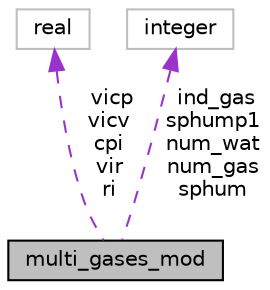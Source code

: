 digraph "multi_gases_mod"
{
 // INTERACTIVE_SVG=YES
  edge [fontname="Helvetica",fontsize="10",labelfontname="Helvetica",labelfontsize="10"];
  node [fontname="Helvetica",fontsize="10",shape=record];
  Node1 [label="multi_gases_mod",height=0.2,width=0.4,color="black", fillcolor="grey75", style="filled" fontcolor="black"];
  Node2 -> Node1 [dir="back",color="darkorchid3",fontsize="10",style="dashed",label=" vicp\nvicv\ncpi\nvir\nri" ];
  Node2 [label="real",height=0.2,width=0.4,color="grey75", fillcolor="white", style="filled"];
  Node3 -> Node1 [dir="back",color="darkorchid3",fontsize="10",style="dashed",label=" ind_gas\nsphump1\nnum_wat\nnum_gas\nsphum" ];
  Node3 [label="integer",height=0.2,width=0.4,color="grey75", fillcolor="white", style="filled"];
}
